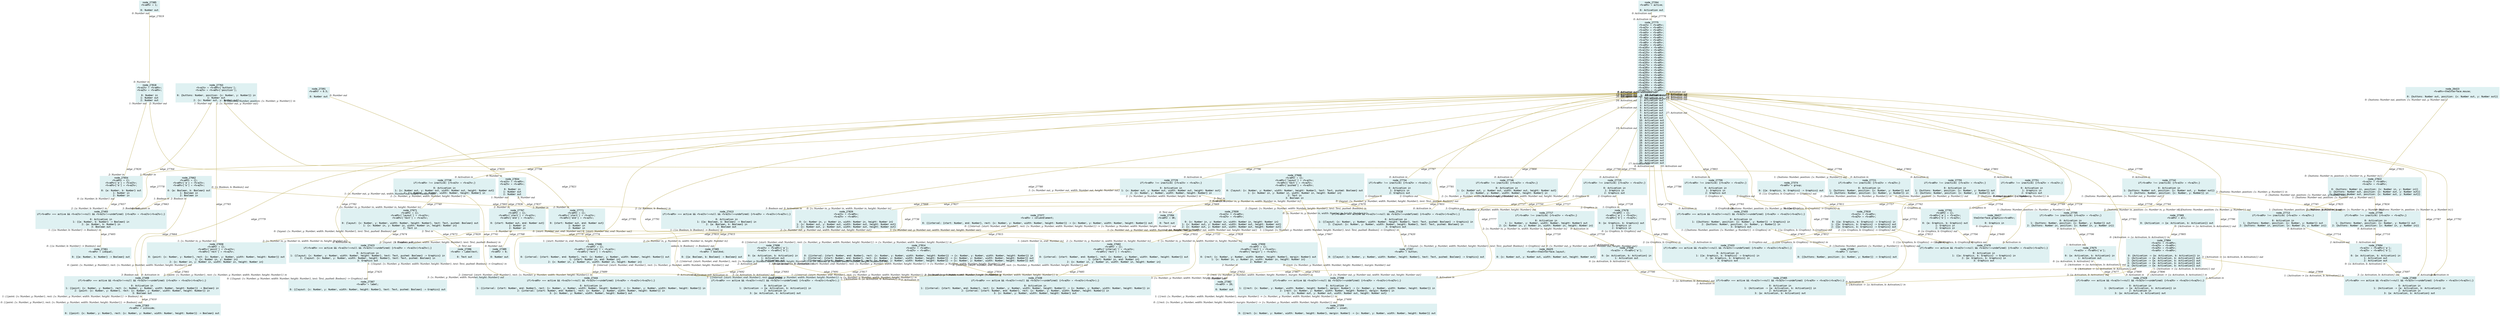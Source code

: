 digraph g{node_26423 [shape="box", style="filled", color="#dff1f2", fontname="Courier", label="node_26423
<%=a0%>=theInterface.mouse;

0: {buttons: Number out, position: {x: Number out, y: Number out}}" ]
node_26425 [shape="box", style="filled", color="#dff1f2", fontname="Courier", label="node_26425
<%=a0%>=theInterface.layout;

0: {x: Number out, y: Number out, width: Number out, height: Number out}" ]
node_26427 [shape="box", style="filled", color="#dff1f2", fontname="Courier", label="node_26427
theInterface.graphics=<%=a0%>;

0: Graphics in" ]
node_27264 [shape="box", style="filled", color="#dff1f2", fontname="Courier", label="node_27264
<%=a0%> = active;

0: Activation out" ]
node_27357 [shape="box", style="filled", color="#dff1f2", fontname="Courier", label="node_27357
<%=a0%> = button;

0: {{layout: {x: Number, y: Number, width: Number, height: Number}, text: Text, pushed: Boolean} -> Graphics} out" ]
node_27359 [shape="box", style="filled", color="#dff1f2", fontname="Courier", label="node_27359
<%=a0%> = inset;

0: {{rect: {x: Number, y: Number, width: Number, height: Number}, margin: Number} -> {x: Number, y: Number, width: Number, height: Number}} out" ]
node_27361 [shape="box", style="filled", color="#dff1f2", fontname="Courier", label="node_27361
<%=a0%> = isEqual;

0: {{a: Number, b: Number} -> Boolean} out" ]
node_27363 [shape="box", style="filled", color="#dff1f2", fontname="Courier", label="node_27363
<%=a0%> = isInside;

0: {{point: {x: Number, y: Number}, rect: {x: Number, y: Number, width: Number, height: Number}} -> Boolean} out" ]
node_27365 [shape="box", style="filled", color="#dff1f2", fontname="Courier", label="node_27365
<%=a0%> = boolAnd;

0: {{a: Boolean, b: Boolean} -> Boolean} out" ]
node_27367 [shape="box", style="filled", color="#dff1f2", fontname="Courier", label="node_27367
<%=a0%> = label;

0: {{layout: {x: Number, y: Number, width: Number, height: Number}, text: Text, pushed: Boolean} -> Graphics} out" ]
node_27369 [shape="box", style="filled", color="#dff1f2", fontname="Courier", label="node_27369
<%=a0%> = all;

0: {Activation -> {a: Activation, b: Activation}} out" ]
node_27374 [shape="box", style="filled", color="#dff1f2", fontname="Courier", label="node_27374
<%=a0%> = group;

0: {{a: Graphics, b: Graphics} -> Graphics} out" ]
node_27377 [shape="box", style="filled", color="#dff1f2", fontname="Courier", label="node_27377
<%=a0%> = columnElement;

0: {{interval: {start: Number, end: Number}, rect: {x: Number, y: Number, width: Number, height: Number}} -> {x: Number, y: Number, width: Number, height: Number}} out" ]
node_27380 [shape="box", style="filled", color="#dff1f2", fontname="Courier", label="node_27380
<%=a0%> = cursor;

0: {{buttons: Number, position: {x: Number, y: Number}} -> Graphics} out" ]
node_27382 [shape="box", style="filled", color="#dff1f2", fontname="Courier", label="node_27382
<%=a0%> = 20;

0: Number out" ]
node_27385 [shape="box", style="filled", color="#dff1f2", fontname="Courier", label="node_27385
<%=a0%> = 1;

0: Number out" ]
node_27389 [shape="box", style="filled", color="#dff1f2", fontname="Courier", label="node_27389
<%=a0%> = 0;

0: Number out" ]
node_27391 [shape="box", style="filled", color="#dff1f2", fontname="Courier", label="node_27391
<%=a0%> = 0.5;

0: Number out" ]
node_27394 [shape="box", style="filled", color="#dff1f2", fontname="Courier", label="node_27394
<%=a0%> = OK;

0: Text out" ]
node_27396 [shape="box", style="filled", color="#dff1f2", fontname="Courier", label="node_27396
<%=a0%> = Labeltext;

0: Text out" ]
node_27398 [shape="box", style="filled", color="#dff1f2", fontname="Courier", label="node_27398
if(<%=a0%> === active && <%=a1%>!==null && <%=a1%>!==undefined) {<%=a3%> = <%=a1%>(<%=a2%>);}

0: Activation in
1: {{rect: {x: Number, y: Number, width: Number, height: Number}, margin: Number} -> {x: Number, y: Number, width: Number, height: Number}} in
2: {rect: {x: Number, y: Number, width: Number, height: Number}, margin: Number} in
3: {x: Number out, y: Number out, width: Number out, height: Number out}" ]
node_27403 [shape="box", style="filled", color="#dff1f2", fontname="Courier", label="node_27403
if(<%=a0%> === active && <%=a1%>!==null && <%=a1%>!==undefined) {<%=a3%> = <%=a1%>(<%=a2%>);}

0: Activation in
1: {{a: Number, b: Number} -> Boolean} in
2: {a: Number, b: Number} in
3: Boolean out" ]
node_27408 [shape="box", style="filled", color="#dff1f2", fontname="Courier", label="node_27408
if(<%=a0%> === active && <%=a1%>!==null && <%=a1%>!==undefined) {<%=a3%> = <%=a1%>(<%=a2%>);}

0: Activation in
1: {{point: {x: Number, y: Number}, rect: {x: Number, y: Number, width: Number, height: Number}} -> Boolean} in
2: {point: {x: Number, y: Number}, rect: {x: Number, y: Number, width: Number, height: Number}} in
3: Boolean out" ]
node_27413 [shape="box", style="filled", color="#dff1f2", fontname="Courier", label="node_27413
if(<%=a0%> === active && <%=a1%>!==null && <%=a1%>!==undefined) {<%=a3%> = <%=a1%>(<%=a2%>);}

0: Activation in
1: {{a: Boolean, b: Boolean} -> Boolean} in
2: {a: Boolean, b: Boolean} in
3: Boolean out" ]
node_27418 [shape="box", style="filled", color="#dff1f2", fontname="Courier", label="node_27418
if(<%=a0%> === active && <%=a1%>!==null && <%=a1%>!==undefined) {<%=a3%> = <%=a1%>(<%=a2%>);}

0: Activation in
1: {{layout: {x: Number, y: Number, width: Number, height: Number}, text: Text, pushed: Boolean} -> Graphics} in
2: {layout: {x: Number, y: Number, width: Number, height: Number}, text: Text, pushed: Boolean} in
3: Graphics out" ]
node_27423 [shape="box", style="filled", color="#dff1f2", fontname="Courier", label="node_27423
if(<%=a0%> === active && <%=a1%>!==null && <%=a1%>!==undefined) {<%=a3%> = <%=a1%>(<%=a2%>);}

0: Activation in
1: {{layout: {x: Number, y: Number, width: Number, height: Number}, text: Text, pushed: Boolean} -> Graphics} in
2: {layout: {x: Number, y: Number, width: Number, height: Number}, text: Text, pushed: Boolean} in
3: Graphics out" ]
node_27428 [shape="box", style="filled", color="#dff1f2", fontname="Courier", label="node_27428
if(<%=a0%> === active && <%=a1%>!==null && <%=a1%>!==undefined) {<%=a3%> = <%=a1%>(<%=a2%>);}

0: Activation in
1: {Activation -> {a: Activation, b: Activation}} in
2: Activation in
3: {a: Activation, b: Activation} out" ]
node_27433 [shape="box", style="filled", color="#dff1f2", fontname="Courier", label="node_27433
if(<%=a0%> === active && <%=a1%>!==null && <%=a1%>!==undefined) {<%=a3%> = <%=a1%>(<%=a2%>);}

0: Activation in
1: {{a: Graphics, b: Graphics} -> Graphics} in
2: {a: Graphics, b: Graphics} in
3: Graphics out" ]
node_27438 [shape="box", style="filled", color="#dff1f2", fontname="Courier", label="node_27438
if(<%=a0%> === active && <%=a1%>!==null && <%=a1%>!==undefined) {<%=a3%> = <%=a1%>(<%=a2%>);}

0: Activation in
1: {{interval: {start: Number, end: Number}, rect: {x: Number, y: Number, width: Number, height: Number}} -> {x: Number, y: Number, width: Number, height: Number}} in
2: {interval: {start: Number, end: Number}, rect: {x: Number, y: Number, width: Number, height: Number}} in
3: {x: Number, y: Number, width: Number, height: Number} out" ]
node_27444 [shape="box", style="filled", color="#dff1f2", fontname="Courier", label="node_27444
if(<%=a0%> === active && <%=a1%>!==null && <%=a1%>!==undefined) {<%=a3%> = <%=a1%>(<%=a2%>);}

0: Activation in
1: {{interval: {start: Number, end: Number}, rect: {x: Number, y: Number, width: Number, height: Number}} -> {x: Number, y: Number, width: Number, height: Number}} in
2: {interval: {start: Number, end: Number}, rect: {x: Number, y: Number, width: Number, height: Number}} in
3: {x: Number, y: Number, width: Number, height: Number} out" ]
node_27450 [shape="box", style="filled", color="#dff1f2", fontname="Courier", label="node_27450
if(<%=a0%> === active && <%=a1%>!==null && <%=a1%>!==undefined) {<%=a3%> = <%=a1%>(<%=a2%>);}

0: Activation in
1: {Activation -> {a: Activation, b: Activation}} in
2: Activation in
3: {a: Activation, b: Activation} out" ]
node_27455 [shape="box", style="filled", color="#dff1f2", fontname="Courier", label="node_27455
if(<%=a0%> === active && <%=a1%>!==null && <%=a1%>!==undefined) {<%=a3%> = <%=a1%>(<%=a2%>);}

0: Activation in
1: {{buttons: Number, position: {x: Number, y: Number}} -> Graphics} in
2: {buttons: Number, position: {x: Number, y: Number}} in
3: Graphics out" ]
node_27460 [shape="box", style="filled", color="#dff1f2", fontname="Courier", label="node_27460
if(<%=a0%> === active && <%=a1%>!==null && <%=a1%>!==undefined) {<%=a3%> = <%=a1%>(<%=a2%>);}

0: Activation in
1: {Activation -> {a: Activation, b: Activation}} in
2: Activation in
3: {a: Activation, b: Activation} out" ]
node_27465 [shape="box", style="filled", color="#dff1f2", fontname="Courier", label="node_27465
if(<%=a0%> === active && <%=a1%>!==null && <%=a1%>!==undefined) {<%=a3%> = <%=a1%>(<%=a2%>);}

0: Activation in
1: {Activation -> {a: Activation, b: Activation}} in
2: Activation in
3: {a: Activation, b: Activation} out" ]
node_27470 [shape="box", style="filled", color="#dff1f2", fontname="Courier", label="node_27470
if(<%=a0%> === active && <%=a1%>!==null && <%=a1%>!==undefined) {<%=a3%> = <%=a1%>(<%=a2%>);}

0: Activation in
1: {{a: Graphics, b: Graphics} -> Graphics} in
2: {a: Graphics, b: Graphics} in
3: Graphics out" ]
node_27650 [shape="box", style="filled", color="#dff1f2", fontname="Courier", label="node_27650
<%=a0%> = {};
<%=a0%>['rect'] = <%=a1%>;
<%=a0%>['margin'] = <%=a2%>;

0: {rect: {x: Number, y: Number, width: Number, height: Number}, margin: Number} out
1: {x: Number in, y: Number in, width: Number in, height: Number in}
2: Number in" ]
node_27654 [shape="box", style="filled", color="#dff1f2", fontname="Courier", label="node_27654
<%=a0%> = {};
<%=a0%>['a'] = <%=a1%>;
<%=a0%>['b'] = <%=a2%>;

0: {a: Number, b: Number} out
1: Number in
2: Number in" ]
node_27658 [shape="box", style="filled", color="#dff1f2", fontname="Courier", label="node_27658
<%=a0%> = {};
<%=a0%>['point'] = <%=a1%>;
<%=a0%>['rect'] = <%=a2%>;

0: {point: {x: Number, y: Number}, rect: {x: Number, y: Number, width: Number, height: Number}} out
1: {x: Number in, y: Number in}
2: {x: Number in, y: Number in, width: Number in, height: Number in}" ]
node_27662 [shape="box", style="filled", color="#dff1f2", fontname="Courier", label="node_27662
<%=a0%> = {};
<%=a0%>['a'] = <%=a1%>;
<%=a0%>['b'] = <%=a2%>;

0: {a: Boolean, b: Boolean} out
1: Boolean in
2: Boolean in" ]
node_27666 [shape="box", style="filled", color="#dff1f2", fontname="Courier", label="node_27666
<%=a0%> = {};
<%=a0%>['layout'] = <%=a1%>;
<%=a0%>['text'] = <%=a2%>;
<%=a0%>['pushed'] = <%=a3%>;

0: {layout: {x: Number, y: Number, width: Number, height: Number}, text: Text, pushed: Boolean} out
1: {x: Number in, y: Number in, width: Number in, height: Number in}
2: Text in
3: Boolean in" ]
node_27671 [shape="box", style="filled", color="#dff1f2", fontname="Courier", label="node_27671
<%=a0%> = {};
<%=a0%>['layout'] = <%=a1%>;
<%=a0%>['text'] = <%=a2%>;

0: {layout: {x: Number, y: Number, width: Number, height: Number}, text: Text, pushed: Boolean} out
1: {x: Number in, y: Number in, width: Number in, height: Number in}
2: Text in" ]
node_27675 [shape="box", style="filled", color="#dff1f2", fontname="Courier", label="node_27675
<%=a1%> = <%=a0%>['a'];

0: {a: Activation, b: Activation} in
1: Activation out" ]
node_27678 [shape="box", style="filled", color="#dff1f2", fontname="Courier", label="node_27678
<%=a0%> = {};
<%=a0%>['a'] = <%=a1%>;
<%=a0%>['b'] = <%=a2%>;

0: {a: Graphics, b: Graphics} out
1: Graphics in
2: Graphics in" ]
node_27682 [shape="box", style="filled", color="#dff1f2", fontname="Courier", label="node_27682
<%=a0%> = {};
<%=a0%>['interval'] = <%=a1%>;
<%=a0%>['rect'] = <%=a2%>;

0: {interval: {start: Number, end: Number}, rect: {x: Number, y: Number, width: Number, height: Number}} out
1: {start: Number in, end: Number in}
2: {x: Number in, y: Number in, width: Number in, height: Number in}" ]
node_27686 [shape="box", style="filled", color="#dff1f2", fontname="Courier", label="node_27686
<%=a0%> = {};
<%=a0%>['interval'] = <%=a1%>;
<%=a0%>['rect'] = <%=a2%>;

0: {interval: {start: Number, end: Number}, rect: {x: Number, y: Number, width: Number, height: Number}} out
1: {start: Number in, end: Number in}
2: {x: Number in, y: Number in, width: Number in, height: Number in}" ]
node_27690 [shape="box", style="filled", color="#dff1f2", fontname="Courier", label="node_27690
<%=a1%> = <%=a0%>['a'];
<%=a2%> = <%=a0%>['b'];

0: {a: Activation, b: Activation} in
1: Activation out
2: Activation out" ]
node_27694 [shape="box", style="filled", color="#dff1f2", fontname="Courier", label="node_27694
<%=a1%> = <%=a0%>['a'];
<%=a2%> = <%=a0%>['b'];

0: {a: Activation, b: Activation} in
1: Activation out
2: Activation out" ]
node_27698 [shape="box", style="filled", color="#dff1f2", fontname="Courier", label="node_27698
<%=a1%> = <%=a0%>['a'];

0: {a: Activation, b: Activation} in
1: Activation out" ]
node_27701 [shape="box", style="filled", color="#dff1f2", fontname="Courier", label="node_27701
<%=a0%> = {};
<%=a0%>['a'] = <%=a1%>;
<%=a0%>['b'] = <%=a2%>;

0: {a: Graphics, b: Graphics} out
1: Graphics in
2: Graphics in" ]
node_27705 [shape="box", style="filled", color="#dff1f2", fontname="Courier", label="node_27705
if(<%=a0%> !== inactive) {<%=a1%> = <%=a2%>;}

0: Activation in
1: {buttons: Number, position: {x: Number, y: Number}} out
2: {buttons: Number in, position: {x: Number in, y: Number in}}" ]
node_27709 [shape="box", style="filled", color="#dff1f2", fontname="Courier", label="node_27709
if(<%=a0%> !== inactive) {<%=a1%> = <%=a2%>;}

0: Activation in
1: {buttons: Number, position: {x: Number, y: Number}} out
2: {buttons: Number in, position: {x: Number in, y: Number in}}" ]
node_27713 [shape="box", style="filled", color="#dff1f2", fontname="Courier", label="node_27713
if(<%=a0%> !== inactive) {<%=a1%> = <%=a2%>;}

0: Activation in
1: {buttons: Number, position: {x: Number, y: Number}} out
2: {buttons: Number in, position: {x: Number in, y: Number in}}" ]
node_27717 [shape="box", style="filled", color="#dff1f2", fontname="Courier", label="node_27717
if(<%=a0%> !== inactive) {<%=a1%> = <%=a2%>;}

0: Activation in
1: {x: Number, y: Number, width: Number, height: Number} out
2: {x: Number in, y: Number in, width: Number in, height: Number in}" ]
node_27721 [shape="box", style="filled", color="#dff1f2", fontname="Courier", label="node_27721
if(<%=a0%> !== inactive) {<%=a1%> = <%=a2%>;}

0: Activation in
1: {buttons: Number, position: {x: Number, y: Number}} out
2: {buttons: Number, position: {x: Number, y: Number}} in" ]
node_27725 [shape="box", style="filled", color="#dff1f2", fontname="Courier", label="node_27725
if(<%=a0%> !== inactive) {<%=a2%> = <%=a1%>;}

0: Activation in
1: Graphics in
2: Graphics out" ]
node_27729 [shape="box", style="filled", color="#dff1f2", fontname="Courier", label="node_27729
if(<%=a0%> !== inactive) {<%=a1%> = <%=a2%>;}

0: Activation in
1: {x: Number out, y: Number out, width: Number out, height: Number out}
2: {x: Number, y: Number, width: Number, height: Number} in" ]
node_27734 [shape="box", style="filled", color="#dff1f2", fontname="Courier", label="node_27734
if(<%=a0%> !== inactive) {<%=a2%> = <%=a1%>;}

0: Activation in
1: Graphics in
2: Graphics out" ]
node_27738 [shape="box", style="filled", color="#dff1f2", fontname="Courier", label="node_27738
if(<%=a0%> !== inactive) {<%=a1%> = <%=a2%>;}

0: Activation in
1: {x: Number out, y: Number out, width: Number out, height: Number out}
2: {x: Number, y: Number, width: Number, height: Number} in" ]
node_27742 [shape="box", style="filled", color="#dff1f2", fontname="Courier", label="node_27742
if(<%=a0%> !== inactive) {<%=a1%> = <%=a2%>;}

0: Activation in
1: {buttons: Number out, position: {x: Number out, y: Number out}}
2: {buttons: Number, position: {x: Number, y: Number}} in" ]
node_27746 [shape="box", style="filled", color="#dff1f2", fontname="Courier", label="node_27746
if(<%=a0%> !== inactive) {<%=a1%> = <%=a2%>;}

0: Activation in
1: {x: Number out, y: Number out, width: Number out, height: Number out}
2: {x: Number, y: Number, width: Number, height: Number} in" ]
node_27751 [shape="box", style="filled", color="#dff1f2", fontname="Courier", label="node_27751
if(<%=a0%> !== inactive) {<%=a2%> = <%=a1%>;}

0: Activation in
1: Graphics in
2: Graphics out" ]
node_27755 [shape="box", style="filled", color="#dff1f2", fontname="Courier", label="node_27755
if(<%=a0%> !== inactive) {<%=a1%> = <%=a2%>;}

0: Activation in
1: {buttons: Number, position: {x: Number, y: Number}} out
2: {buttons: Number, position: {x: Number, y: Number}} in" ]
node_27759 [shape="box", style="filled", color="#dff1f2", fontname="Courier", label="node_27759
if(<%=a0%> !== inactive) {<%=a2%> = <%=a1%>;}

0: Activation in
1: Graphics in
2: Graphics out" ]
node_27763 [shape="box", style="filled", color="#dff1f2", fontname="Courier", label="node_27763
<%=a1%> = <%=a0%>['buttons'];
<%=a2%> = <%=a0%>['position'];

0: {buttons: Number, position: {x: Number, y: Number}} in
1: Number out
2: {x: Number out, y: Number out}" ]
node_27767 [shape="box", style="filled", color="#dff1f2", fontname="Courier", label="node_27767
<%=a0%> = {};
<%=a0%>['start'] = <%=a1%>;
<%=a0%>['end'] = <%=a2%>;

0: {start: Number out, end: Number out}
1: Number in
2: Number in" ]
node_27771 [shape="box", style="filled", color="#dff1f2", fontname="Courier", label="node_27771
<%=a0%> = {};
<%=a0%>['start'] = <%=a1%>;
<%=a0%>['end'] = <%=a2%>;

0: {start: Number out, end: Number out}
1: Number in
2: Number in" ]
node_27775 [shape="box", style="filled", color="#dff1f2", fontname="Courier", label="node_27775
<%=a1%> = <%=a0%>;
<%=a2%> = <%=a0%>;
<%=a3%> = <%=a0%>;
<%=a4%> = <%=a0%>;
<%=a5%> = <%=a0%>;
<%=a6%> = <%=a0%>;
<%=a7%> = <%=a0%>;
<%=a8%> = <%=a0%>;
<%=a9%> = <%=a0%>;
<%=a10%> = <%=a0%>;
<%=a11%> = <%=a0%>;
<%=a12%> = <%=a0%>;
<%=a13%> = <%=a0%>;
<%=a14%> = <%=a0%>;
<%=a15%> = <%=a0%>;
<%=a16%> = <%=a0%>;
<%=a17%> = <%=a0%>;
<%=a18%> = <%=a0%>;
<%=a19%> = <%=a0%>;
<%=a20%> = <%=a0%>;
<%=a21%> = <%=a0%>;
<%=a22%> = <%=a0%>;
<%=a23%> = <%=a0%>;
<%=a24%> = <%=a0%>;
<%=a25%> = <%=a0%>;
<%=a26%> = <%=a0%>;
<%=a27%> = <%=a0%>;

0: Activation in
1: Activation out
2: Activation out
3: Activation out
4: Activation out
5: Activation out
6: Activation out
7: Activation out
8: Activation out
9: Activation out
10: Activation out
11: Activation out
12: Activation out
13: Activation out
14: Activation out
15: Activation out
16: Activation out
17: Activation out
18: Activation out
19: Activation out
20: Activation out
21: Activation out
22: Activation out
23: Activation out
24: Activation out
25: Activation out
26: Activation out
27: Activation out" ]
node_27804 [shape="box", style="filled", color="#dff1f2", fontname="Courier", label="node_27804
<%=a1%> = <%=a0%>;
<%=a2%> = <%=a0%>;
<%=a3%> = <%=a0%>;
<%=a4%> = <%=a0%>;

0: {Activation -> {a: Activation, b: Activation}} in
1: {Activation -> {a: Activation, b: Activation}} out
2: {Activation -> {a: Activation, b: Activation}} out
3: {Activation -> {a: Activation, b: Activation}} out
4: {Activation -> {a: Activation, b: Activation}} out" ]
node_27810 [shape="box", style="filled", color="#dff1f2", fontname="Courier", label="node_27810
<%=a1%> = <%=a0%>;
<%=a2%> = <%=a0%>;

0: {{a: Graphics, b: Graphics} -> Graphics} in
1: {{a: Graphics, b: Graphics} -> Graphics} out
2: {{a: Graphics, b: Graphics} -> Graphics} out" ]
node_27814 [shape="box", style="filled", color="#dff1f2", fontname="Courier", label="node_27814
<%=a1%> = <%=a0%>;
<%=a2%> = <%=a0%>;

0: {{interval: {start: Number, end: Number}, rect: {x: Number, y: Number, width: Number, height: Number}} -> {x: Number, y: Number, width: Number, height: Number}} in
1: {{interval: {start: Number, end: Number}, rect: {x: Number, y: Number, width: Number, height: Number}} -> {x: Number, y: Number, width: Number, height: Number}} out
2: {{interval: {start: Number, end: Number}, rect: {x: Number, y: Number, width: Number, height: Number}} -> {x: Number, y: Number, width: Number, height: Number}} out" ]
node_27818 [shape="box", style="filled", color="#dff1f2", fontname="Courier", label="node_27818
<%=a1%> = <%=a0%>;
<%=a2%> = <%=a0%>;

0: Number in
1: Number out
2: Number out" ]
node_27822 [shape="box", style="filled", color="#dff1f2", fontname="Courier", label="node_27822
<%=a1%> = <%=a0%>;
<%=a2%> = <%=a0%>;

0: {buttons: Number in, position: {x: Number in, y: Number in}}
1: {buttons: Number out, position: {x: Number out, y: Number out}}
2: {buttons: Number out, position: {x: Number out, y: Number out}}" ]
node_27826 [shape="box", style="filled", color="#dff1f2", fontname="Courier", label="node_27826
<%=a1%> = <%=a0%>;
<%=a2%> = <%=a0%>;

0: {x: Number in, y: Number in, width: Number in, height: Number in}
1: {x: Number out, y: Number out, width: Number out, height: Number out}
2: {x: Number out, y: Number out, width: Number out, height: Number out}" ]
node_27830 [shape="box", style="filled", color="#dff1f2", fontname="Courier", label="node_27830
<%=a1%> = <%=a0%>;
<%=a2%> = <%=a0%>;

0: {x: Number in, y: Number in, width: Number in, height: Number in}
1: {x: Number out, y: Number out, width: Number out, height: Number out}
2: {x: Number out, y: Number out, width: Number out, height: Number out}" ]
node_27834 [shape="box", style="filled", color="#dff1f2", fontname="Courier", label="node_27834
<%=a1%> = <%=a0%>;
<%=a2%> = <%=a0%>;

0: Number in
1: Number out
2: Number out" ]
node_27398 -> node_27359 [dir=none, arrowHead=none, fontname="Times-Italic", arrowsize=1, color="#9d8400", label="edge_27400",  headlabel="0: {{rect: {x: Number, y: Number, width: Number, height: Number}, margin: Number} -> {x: Number, y: Number, width: Number, height: Number}} out", taillabel="1: {{rect: {x: Number, y: Number, width: Number, height: Number}, margin: Number} -> {x: Number, y: Number, width: Number, height: Number}} in" ]
node_27403 -> node_27361 [dir=none, arrowHead=none, fontname="Times-Italic", arrowsize=1, color="#9d8400", label="edge_27405",  headlabel="0: {{a: Number, b: Number} -> Boolean} out", taillabel="1: {{a: Number, b: Number} -> Boolean} in" ]
node_27408 -> node_27363 [dir=none, arrowHead=none, fontname="Times-Italic", arrowsize=1, color="#9d8400", label="edge_27410",  headlabel="0: {{point: {x: Number, y: Number}, rect: {x: Number, y: Number, width: Number, height: Number}} -> Boolean} out", taillabel="1: {{point: {x: Number, y: Number}, rect: {x: Number, y: Number, width: Number, height: Number}} -> Boolean} in" ]
node_27413 -> node_27365 [dir=none, arrowHead=none, fontname="Times-Italic", arrowsize=1, color="#9d8400", label="edge_27415",  headlabel="0: {{a: Boolean, b: Boolean} -> Boolean} out", taillabel="1: {{a: Boolean, b: Boolean} -> Boolean} in" ]
node_27418 -> node_27357 [dir=none, arrowHead=none, fontname="Times-Italic", arrowsize=1, color="#9d8400", label="edge_27420",  headlabel="0: {{layout: {x: Number, y: Number, width: Number, height: Number}, text: Text, pushed: Boolean} -> Graphics} out", taillabel="1: {{layout: {x: Number, y: Number, width: Number, height: Number}, text: Text, pushed: Boolean} -> Graphics} in" ]
node_27423 -> node_27367 [dir=none, arrowHead=none, fontname="Times-Italic", arrowsize=1, color="#9d8400", label="edge_27425",  headlabel="0: {{layout: {x: Number, y: Number, width: Number, height: Number}, text: Text, pushed: Boolean} -> Graphics} out", taillabel="1: {{layout: {x: Number, y: Number, width: Number, height: Number}, text: Text, pushed: Boolean} -> Graphics} in" ]
node_27455 -> node_27380 [dir=none, arrowHead=none, fontname="Times-Italic", arrowsize=1, color="#9d8400", label="edge_27457",  headlabel="0: {{buttons: Number, position: {x: Number, y: Number}} -> Graphics} out", taillabel="1: {{buttons: Number, position: {x: Number, y: Number}} -> Graphics} in" ]
node_26427 -> node_27470 [dir=none, arrowHead=none, fontname="Times-Italic", arrowsize=1, color="#9d8400", label="edge_27649",  headlabel="3: Graphics out", taillabel="0: Graphics in" ]
node_27650 -> node_27382 [dir=none, arrowHead=none, fontname="Times-Italic", arrowsize=1, color="#9d8400", label="edge_27652",  headlabel="0: Number out", taillabel="2: Number in" ]
node_27650 -> node_27398 [dir=none, arrowHead=none, fontname="Times-Italic", arrowsize=1, color="#9d8400", label="edge_27653",  headlabel="2: {rect: {x: Number, y: Number, width: Number, height: Number}, margin: Number} in", taillabel="0: {rect: {x: Number, y: Number, width: Number, height: Number}, margin: Number} out" ]
node_27654 -> node_27403 [dir=none, arrowHead=none, fontname="Times-Italic", arrowsize=1, color="#9d8400", label="edge_27657",  headlabel="2: {a: Number, b: Number} in", taillabel="0: {a: Number, b: Number} out" ]
node_27658 -> node_27408 [dir=none, arrowHead=none, fontname="Times-Italic", arrowsize=1, color="#9d8400", label="edge_27661",  headlabel="2: {point: {x: Number, y: Number}, rect: {x: Number, y: Number, width: Number, height: Number}} in", taillabel="0: {point: {x: Number, y: Number}, rect: {x: Number, y: Number, width: Number, height: Number}} out" ]
node_27662 -> node_27403 [dir=none, arrowHead=none, fontname="Times-Italic", arrowsize=1, color="#9d8400", label="edge_27663",  headlabel="3: Boolean out", taillabel="1: Boolean in" ]
node_27662 -> node_27408 [dir=none, arrowHead=none, fontname="Times-Italic", arrowsize=1, color="#9d8400", label="edge_27664",  headlabel="3: Boolean out", taillabel="2: Boolean in" ]
node_27662 -> node_27413 [dir=none, arrowHead=none, fontname="Times-Italic", arrowsize=1, color="#9d8400", label="edge_27665",  headlabel="2: {a: Boolean, b: Boolean} in", taillabel="0: {a: Boolean, b: Boolean} out" ]
node_27666 -> node_27398 [dir=none, arrowHead=none, fontname="Times-Italic", arrowsize=1, color="#9d8400", label="edge_27667",  headlabel="3: {x: Number out, y: Number out, width: Number out, height: Number out}", taillabel="1: {x: Number in, y: Number in, width: Number in, height: Number in}" ]
node_27666 -> node_27413 [dir=none, arrowHead=none, fontname="Times-Italic", arrowsize=1, color="#9d8400", label="edge_27668",  headlabel="3: Boolean out", taillabel="3: Boolean in" ]
node_27666 -> node_27394 [dir=none, arrowHead=none, fontname="Times-Italic", arrowsize=1, color="#9d8400", label="edge_27669",  headlabel="0: Text out", taillabel="2: Text in" ]
node_27666 -> node_27418 [dir=none, arrowHead=none, fontname="Times-Italic", arrowsize=1, color="#9d8400", label="edge_27670",  headlabel="2: {layout: {x: Number, y: Number, width: Number, height: Number}, text: Text, pushed: Boolean} in", taillabel="0: {layout: {x: Number, y: Number, width: Number, height: Number}, text: Text, pushed: Boolean} out" ]
node_27671 -> node_27396 [dir=none, arrowHead=none, fontname="Times-Italic", arrowsize=1, color="#9d8400", label="edge_27673",  headlabel="0: Text out", taillabel="2: Text in" ]
node_27671 -> node_27423 [dir=none, arrowHead=none, fontname="Times-Italic", arrowsize=1, color="#9d8400", label="edge_27674",  headlabel="2: {layout: {x: Number, y: Number, width: Number, height: Number}, text: Text, pushed: Boolean} in", taillabel="0: {layout: {x: Number, y: Number, width: Number, height: Number}, text: Text, pushed: Boolean} out" ]
node_27675 -> node_27428 [dir=none, arrowHead=none, fontname="Times-Italic", arrowsize=1, color="#9d8400", label="edge_27677",  headlabel="3: {a: Activation, b: Activation} out", taillabel="0: {a: Activation, b: Activation} in" ]
node_27678 -> node_27433 [dir=none, arrowHead=none, fontname="Times-Italic", arrowsize=1, color="#9d8400", label="edge_27681",  headlabel="2: {a: Graphics, b: Graphics} in", taillabel="0: {a: Graphics, b: Graphics} out" ]
node_27682 -> node_27438 [dir=none, arrowHead=none, fontname="Times-Italic", arrowsize=1, color="#9d8400", label="edge_27685",  headlabel="2: {interval: {start: Number, end: Number}, rect: {x: Number, y: Number, width: Number, height: Number}} in", taillabel="0: {interval: {start: Number, end: Number}, rect: {x: Number, y: Number, width: Number, height: Number}} out" ]
node_27686 -> node_27444 [dir=none, arrowHead=none, fontname="Times-Italic", arrowsize=1, color="#9d8400", label="edge_27689",  headlabel="2: {interval: {start: Number, end: Number}, rect: {x: Number, y: Number, width: Number, height: Number}} in", taillabel="0: {interval: {start: Number, end: Number}, rect: {x: Number, y: Number, width: Number, height: Number}} out" ]
node_27690 -> node_27438 [dir=none, arrowHead=none, fontname="Times-Italic", arrowsize=1, color="#9d8400", label="edge_27691",  headlabel="0: Activation in", taillabel="1: Activation out" ]
node_27690 -> node_27444 [dir=none, arrowHead=none, fontname="Times-Italic", arrowsize=1, color="#9d8400", label="edge_27692",  headlabel="0: Activation in", taillabel="2: Activation out" ]
node_27690 -> node_27450 [dir=none, arrowHead=none, fontname="Times-Italic", arrowsize=1, color="#9d8400", label="edge_27693",  headlabel="3: {a: Activation, b: Activation} out", taillabel="0: {a: Activation, b: Activation} in" ]
node_27694 -> node_27460 [dir=none, arrowHead=none, fontname="Times-Italic", arrowsize=1, color="#9d8400", label="edge_27697",  headlabel="3: {a: Activation, b: Activation} out", taillabel="0: {a: Activation, b: Activation} in" ]
node_27698 -> node_27465 [dir=none, arrowHead=none, fontname="Times-Italic", arrowsize=1, color="#9d8400", label="edge_27700",  headlabel="3: {a: Activation, b: Activation} out", taillabel="0: {a: Activation, b: Activation} in" ]
node_27701 -> node_27470 [dir=none, arrowHead=none, fontname="Times-Italic", arrowsize=1, color="#9d8400", label="edge_27704",  headlabel="2: {a: Graphics, b: Graphics} in", taillabel="0: {a: Graphics, b: Graphics} out" ]
node_27705 -> node_27675 [dir=none, arrowHead=none, fontname="Times-Italic", arrowsize=1, color="#9d8400", label="edge_27706",  headlabel="1: Activation out", taillabel="0: Activation in" ]
node_27709 -> node_27694 [dir=none, arrowHead=none, fontname="Times-Italic", arrowsize=1, color="#9d8400", label="edge_27710",  headlabel="1: Activation out", taillabel="0: Activation in" ]
node_27713 -> node_27694 [dir=none, arrowHead=none, fontname="Times-Italic", arrowsize=1, color="#9d8400", label="edge_27714",  headlabel="2: Activation out", taillabel="0: Activation in" ]
node_27717 -> node_27698 [dir=none, arrowHead=none, fontname="Times-Italic", arrowsize=1, color="#9d8400", label="edge_27718",  headlabel="1: Activation out", taillabel="0: Activation in" ]
node_27717 -> node_26425 [dir=none, arrowHead=none, fontname="Times-Italic", arrowsize=1, color="#9d8400", label="edge_27720",  headlabel="0: {x: Number out, y: Number out, width: Number out, height: Number out}", taillabel="2: {x: Number in, y: Number in, width: Number in, height: Number in}" ]
node_27721 -> node_27705 [dir=none, arrowHead=none, fontname="Times-Italic", arrowsize=1, color="#9d8400", label="edge_27724",  headlabel="1: {buttons: Number, position: {x: Number, y: Number}} out", taillabel="2: {buttons: Number, position: {x: Number, y: Number}} in" ]
node_27725 -> node_27418 [dir=none, arrowHead=none, fontname="Times-Italic", arrowsize=1, color="#9d8400", label="edge_27727",  headlabel="3: Graphics out", taillabel="1: Graphics in" ]
node_27725 -> node_27678 [dir=none, arrowHead=none, fontname="Times-Italic", arrowsize=1, color="#9d8400", label="edge_27728",  headlabel="1: Graphics in", taillabel="2: Graphics out" ]
node_27729 -> node_27438 [dir=none, arrowHead=none, fontname="Times-Italic", arrowsize=1, color="#9d8400", label="edge_27733",  headlabel="3: {x: Number, y: Number, width: Number, height: Number} out", taillabel="2: {x: Number, y: Number, width: Number, height: Number} in" ]
node_27734 -> node_27423 [dir=none, arrowHead=none, fontname="Times-Italic", arrowsize=1, color="#9d8400", label="edge_27736",  headlabel="3: Graphics out", taillabel="1: Graphics in" ]
node_27734 -> node_27678 [dir=none, arrowHead=none, fontname="Times-Italic", arrowsize=1, color="#9d8400", label="edge_27737",  headlabel="2: Graphics in", taillabel="2: Graphics out" ]
node_27738 -> node_27671 [dir=none, arrowHead=none, fontname="Times-Italic", arrowsize=1, color="#9d8400", label="edge_27740",  headlabel="1: {x: Number in, y: Number in, width: Number in, height: Number in}", taillabel="1: {x: Number out, y: Number out, width: Number out, height: Number out}" ]
node_27738 -> node_27444 [dir=none, arrowHead=none, fontname="Times-Italic", arrowsize=1, color="#9d8400", label="edge_27741",  headlabel="3: {x: Number, y: Number, width: Number, height: Number} out", taillabel="2: {x: Number, y: Number, width: Number, height: Number} in" ]
node_27742 -> node_27705 [dir=none, arrowHead=none, fontname="Times-Italic", arrowsize=1, color="#9d8400", label="edge_27744",  headlabel="2: {buttons: Number in, position: {x: Number in, y: Number in}}", taillabel="1: {buttons: Number out, position: {x: Number out, y: Number out}}" ]
node_27742 -> node_27709 [dir=none, arrowHead=none, fontname="Times-Italic", arrowsize=1, color="#9d8400", label="edge_27745",  headlabel="1: {buttons: Number, position: {x: Number, y: Number}} out", taillabel="2: {buttons: Number, position: {x: Number, y: Number}} in" ]
node_27746 -> node_27717 [dir=none, arrowHead=none, fontname="Times-Italic", arrowsize=1, color="#9d8400", label="edge_27750",  headlabel="1: {x: Number, y: Number, width: Number, height: Number} out", taillabel="2: {x: Number, y: Number, width: Number, height: Number} in" ]
node_27751 -> node_27433 [dir=none, arrowHead=none, fontname="Times-Italic", arrowsize=1, color="#9d8400", label="edge_27753",  headlabel="3: Graphics out", taillabel="1: Graphics in" ]
node_27751 -> node_27701 [dir=none, arrowHead=none, fontname="Times-Italic", arrowsize=1, color="#9d8400", label="edge_27754",  headlabel="1: Graphics in", taillabel="2: Graphics out" ]
node_27755 -> node_27455 [dir=none, arrowHead=none, fontname="Times-Italic", arrowsize=1, color="#9d8400", label="edge_27757",  headlabel="2: {buttons: Number, position: {x: Number, y: Number}} in", taillabel="1: {buttons: Number, position: {x: Number, y: Number}} out" ]
node_27755 -> node_27713 [dir=none, arrowHead=none, fontname="Times-Italic", arrowsize=1, color="#9d8400", label="edge_27758",  headlabel="1: {buttons: Number, position: {x: Number, y: Number}} out", taillabel="2: {buttons: Number, position: {x: Number, y: Number}} in" ]
node_27759 -> node_27455 [dir=none, arrowHead=none, fontname="Times-Italic", arrowsize=1, color="#9d8400", label="edge_27761",  headlabel="3: Graphics out", taillabel="1: Graphics in" ]
node_27759 -> node_27701 [dir=none, arrowHead=none, fontname="Times-Italic", arrowsize=1, color="#9d8400", label="edge_27762",  headlabel="2: Graphics in", taillabel="2: Graphics out" ]
node_27763 -> node_27654 [dir=none, arrowHead=none, fontname="Times-Italic", arrowsize=1, color="#9d8400", label="edge_27764",  headlabel="1: Number in", taillabel="1: Number out" ]
node_27763 -> node_27658 [dir=none, arrowHead=none, fontname="Times-Italic", arrowsize=1, color="#9d8400", label="edge_27765",  headlabel="1: {x: Number in, y: Number in}", taillabel="2: {x: Number out, y: Number out}" ]
node_27763 -> node_27721 [dir=none, arrowHead=none, fontname="Times-Italic", arrowsize=1, color="#9d8400", label="edge_27766",  headlabel="1: {buttons: Number, position: {x: Number, y: Number}} out", taillabel="0: {buttons: Number, position: {x: Number, y: Number}} in" ]
node_27767 -> node_27389 [dir=none, arrowHead=none, fontname="Times-Italic", arrowsize=1, color="#9d8400", label="edge_27768",  headlabel="0: Number out", taillabel="1: Number in" ]
node_27767 -> node_27682 [dir=none, arrowHead=none, fontname="Times-Italic", arrowsize=1, color="#9d8400", label="edge_27770",  headlabel="1: {start: Number in, end: Number in}", taillabel="0: {start: Number out, end: Number out}" ]
node_27771 -> node_27686 [dir=none, arrowHead=none, fontname="Times-Italic", arrowsize=1, color="#9d8400", label="edge_27774",  headlabel="1: {start: Number in, end: Number in}", taillabel="0: {start: Number out, end: Number out}" ]
node_27264 -> node_27775 [dir=none, arrowHead=none, fontname="Times-Italic", arrowsize=1, color="#9d8400", label="edge_27776",  headlabel="0: Activation in", taillabel="0: Activation out" ]
node_27775 -> node_27398 [dir=none, arrowHead=none, fontname="Times-Italic", arrowsize=1, color="#9d8400", label="edge_27777",  headlabel="0: Activation in", taillabel="1: Activation out" ]
node_27775 -> node_27403 [dir=none, arrowHead=none, fontname="Times-Italic", arrowsize=1, color="#9d8400", label="edge_27778",  headlabel="0: Activation in", taillabel="2: Activation out" ]
node_27775 -> node_27408 [dir=none, arrowHead=none, fontname="Times-Italic", arrowsize=1, color="#9d8400", label="edge_27779",  headlabel="0: Activation in", taillabel="3: Activation out" ]
node_27775 -> node_27413 [dir=none, arrowHead=none, fontname="Times-Italic", arrowsize=1, color="#9d8400", label="edge_27780",  headlabel="0: Activation in", taillabel="4: Activation out" ]
node_27775 -> node_27418 [dir=none, arrowHead=none, fontname="Times-Italic", arrowsize=1, color="#9d8400", label="edge_27781",  headlabel="0: Activation in", taillabel="5: Activation out" ]
node_27775 -> node_27423 [dir=none, arrowHead=none, fontname="Times-Italic", arrowsize=1, color="#9d8400", label="edge_27782",  headlabel="0: Activation in", taillabel="6: Activation out" ]
node_27775 -> node_27428 [dir=none, arrowHead=none, fontname="Times-Italic", arrowsize=1, color="#9d8400", label="edge_27783",  headlabel="0: Activation in", taillabel="7: Activation out" ]
node_27775 -> node_27433 [dir=none, arrowHead=none, fontname="Times-Italic", arrowsize=1, color="#9d8400", label="edge_27784",  headlabel="0: Activation in", taillabel="8: Activation out" ]
node_27775 -> node_27450 [dir=none, arrowHead=none, fontname="Times-Italic", arrowsize=1, color="#9d8400", label="edge_27785",  headlabel="0: Activation in", taillabel="9: Activation out" ]
node_27775 -> node_27455 [dir=none, arrowHead=none, fontname="Times-Italic", arrowsize=1, color="#9d8400", label="edge_27786",  headlabel="0: Activation in", taillabel="10: Activation out" ]
node_27775 -> node_27460 [dir=none, arrowHead=none, fontname="Times-Italic", arrowsize=1, color="#9d8400", label="edge_27787",  headlabel="0: Activation in", taillabel="11: Activation out" ]
node_27775 -> node_27465 [dir=none, arrowHead=none, fontname="Times-Italic", arrowsize=1, color="#9d8400", label="edge_27788",  headlabel="0: Activation in", taillabel="12: Activation out" ]
node_27775 -> node_27470 [dir=none, arrowHead=none, fontname="Times-Italic", arrowsize=1, color="#9d8400", label="edge_27789",  headlabel="0: Activation in", taillabel="13: Activation out" ]
node_27775 -> node_27428 [dir=none, arrowHead=none, fontname="Times-Italic", arrowsize=1, color="#9d8400", label="edge_27790",  headlabel="2: Activation in", taillabel="14: Activation out" ]
node_27775 -> node_27450 [dir=none, arrowHead=none, fontname="Times-Italic", arrowsize=1, color="#9d8400", label="edge_27791",  headlabel="2: Activation in", taillabel="15: Activation out" ]
node_27775 -> node_27460 [dir=none, arrowHead=none, fontname="Times-Italic", arrowsize=1, color="#9d8400", label="edge_27792",  headlabel="2: Activation in", taillabel="16: Activation out" ]
node_27775 -> node_27465 [dir=none, arrowHead=none, fontname="Times-Italic", arrowsize=1, color="#9d8400", label="edge_27793",  headlabel="2: Activation in", taillabel="17: Activation out" ]
node_27775 -> node_27721 [dir=none, arrowHead=none, fontname="Times-Italic", arrowsize=1, color="#9d8400", label="edge_27794",  headlabel="0: Activation in", taillabel="18: Activation out" ]
node_27775 -> node_27725 [dir=none, arrowHead=none, fontname="Times-Italic", arrowsize=1, color="#9d8400", label="edge_27795",  headlabel="0: Activation in", taillabel="19: Activation out" ]
node_27775 -> node_27729 [dir=none, arrowHead=none, fontname="Times-Italic", arrowsize=1, color="#9d8400", label="edge_27796",  headlabel="0: Activation in", taillabel="20: Activation out" ]
node_27775 -> node_27734 [dir=none, arrowHead=none, fontname="Times-Italic", arrowsize=1, color="#9d8400", label="edge_27797",  headlabel="0: Activation in", taillabel="21: Activation out" ]
node_27775 -> node_27738 [dir=none, arrowHead=none, fontname="Times-Italic", arrowsize=1, color="#9d8400", label="edge_27798",  headlabel="0: Activation in", taillabel="22: Activation out" ]
node_27775 -> node_27742 [dir=none, arrowHead=none, fontname="Times-Italic", arrowsize=1, color="#9d8400", label="edge_27799",  headlabel="0: Activation in", taillabel="23: Activation out" ]
node_27775 -> node_27746 [dir=none, arrowHead=none, fontname="Times-Italic", arrowsize=1, color="#9d8400", label="edge_27800",  headlabel="0: Activation in", taillabel="24: Activation out" ]
node_27775 -> node_27751 [dir=none, arrowHead=none, fontname="Times-Italic", arrowsize=1, color="#9d8400", label="edge_27801",  headlabel="0: Activation in", taillabel="25: Activation out" ]
node_27775 -> node_27755 [dir=none, arrowHead=none, fontname="Times-Italic", arrowsize=1, color="#9d8400", label="edge_27802",  headlabel="0: Activation in", taillabel="26: Activation out" ]
node_27775 -> node_27759 [dir=none, arrowHead=none, fontname="Times-Italic", arrowsize=1, color="#9d8400", label="edge_27803",  headlabel="0: Activation in", taillabel="27: Activation out" ]
node_27369 -> node_27804 [dir=none, arrowHead=none, fontname="Times-Italic", arrowsize=1, color="#9d8400", label="edge_27805",  headlabel="0: {Activation -> {a: Activation, b: Activation}} in", taillabel="0: {Activation -> {a: Activation, b: Activation}} out" ]
node_27804 -> node_27428 [dir=none, arrowHead=none, fontname="Times-Italic", arrowsize=1, color="#9d8400", label="edge_27806",  headlabel="1: {Activation -> {a: Activation, b: Activation}} in", taillabel="1: {Activation -> {a: Activation, b: Activation}} out" ]
node_27804 -> node_27450 [dir=none, arrowHead=none, fontname="Times-Italic", arrowsize=1, color="#9d8400", label="edge_27807",  headlabel="1: {Activation -> {a: Activation, b: Activation}} in", taillabel="2: {Activation -> {a: Activation, b: Activation}} out" ]
node_27804 -> node_27460 [dir=none, arrowHead=none, fontname="Times-Italic", arrowsize=1, color="#9d8400", label="edge_27808",  headlabel="1: {Activation -> {a: Activation, b: Activation}} in", taillabel="3: {Activation -> {a: Activation, b: Activation}} out" ]
node_27804 -> node_27465 [dir=none, arrowHead=none, fontname="Times-Italic", arrowsize=1, color="#9d8400", label="edge_27809",  headlabel="1: {Activation -> {a: Activation, b: Activation}} in", taillabel="4: {Activation -> {a: Activation, b: Activation}} out" ]
node_27374 -> node_27810 [dir=none, arrowHead=none, fontname="Times-Italic", arrowsize=1, color="#9d8400", label="edge_27811",  headlabel="0: {{a: Graphics, b: Graphics} -> Graphics} in", taillabel="0: {{a: Graphics, b: Graphics} -> Graphics} out" ]
node_27810 -> node_27433 [dir=none, arrowHead=none, fontname="Times-Italic", arrowsize=1, color="#9d8400", label="edge_27812",  headlabel="1: {{a: Graphics, b: Graphics} -> Graphics} in", taillabel="1: {{a: Graphics, b: Graphics} -> Graphics} out" ]
node_27810 -> node_27470 [dir=none, arrowHead=none, fontname="Times-Italic", arrowsize=1, color="#9d8400", label="edge_27813",  headlabel="1: {{a: Graphics, b: Graphics} -> Graphics} in", taillabel="2: {{a: Graphics, b: Graphics} -> Graphics} out" ]
node_27377 -> node_27814 [dir=none, arrowHead=none, fontname="Times-Italic", arrowsize=1, color="#9d8400", label="edge_27815",  headlabel="0: {{interval: {start: Number, end: Number}, rect: {x: Number, y: Number, width: Number, height: Number}} -> {x: Number, y: Number, width: Number, height: Number}} in", taillabel="0: {{interval: {start: Number, end: Number}, rect: {x: Number, y: Number, width: Number, height: Number}} -> {x: Number, y: Number, width: Number, height: Number}} out" ]
node_27814 -> node_27438 [dir=none, arrowHead=none, fontname="Times-Italic", arrowsize=1, color="#9d8400", label="edge_27816",  headlabel="1: {{interval: {start: Number, end: Number}, rect: {x: Number, y: Number, width: Number, height: Number}} -> {x: Number, y: Number, width: Number, height: Number}} in", taillabel="1: {{interval: {start: Number, end: Number}, rect: {x: Number, y: Number, width: Number, height: Number}} -> {x: Number, y: Number, width: Number, height: Number}} out" ]
node_27814 -> node_27444 [dir=none, arrowHead=none, fontname="Times-Italic", arrowsize=1, color="#9d8400", label="edge_27817",  headlabel="1: {{interval: {start: Number, end: Number}, rect: {x: Number, y: Number, width: Number, height: Number}} -> {x: Number, y: Number, width: Number, height: Number}} in", taillabel="2: {{interval: {start: Number, end: Number}, rect: {x: Number, y: Number, width: Number, height: Number}} -> {x: Number, y: Number, width: Number, height: Number}} out" ]
node_27385 -> node_27818 [dir=none, arrowHead=none, fontname="Times-Italic", arrowsize=1, color="#9d8400", label="edge_27819",  headlabel="0: Number in", taillabel="0: Number out" ]
node_27818 -> node_27654 [dir=none, arrowHead=none, fontname="Times-Italic", arrowsize=1, color="#9d8400", label="edge_27820",  headlabel="2: Number in", taillabel="1: Number out" ]
node_27818 -> node_27771 [dir=none, arrowHead=none, fontname="Times-Italic", arrowsize=1, color="#9d8400", label="edge_27821",  headlabel="2: Number in", taillabel="2: Number out" ]
node_26423 -> node_27822 [dir=none, arrowHead=none, fontname="Times-Italic", arrowsize=1, color="#9d8400", label="edge_27823",  headlabel="0: {buttons: Number in, position: {x: Number in, y: Number in}}", taillabel="0: {buttons: Number out, position: {x: Number out, y: Number out}}" ]
node_27822 -> node_27709 [dir=none, arrowHead=none, fontname="Times-Italic", arrowsize=1, color="#9d8400", label="edge_27824",  headlabel="2: {buttons: Number in, position: {x: Number in, y: Number in}}", taillabel="1: {buttons: Number out, position: {x: Number out, y: Number out}}" ]
node_27822 -> node_27713 [dir=none, arrowHead=none, fontname="Times-Italic", arrowsize=1, color="#9d8400", label="edge_27825",  headlabel="2: {buttons: Number in, position: {x: Number in, y: Number in}}", taillabel="2: {buttons: Number out, position: {x: Number out, y: Number out}}" ]
node_27729 -> node_27826 [dir=none, arrowHead=none, fontname="Times-Italic", arrowsize=1, color="#9d8400", label="edge_27827",  headlabel="0: {x: Number in, y: Number in, width: Number in, height: Number in}", taillabel="1: {x: Number out, y: Number out, width: Number out, height: Number out}" ]
node_27826 -> node_27650 [dir=none, arrowHead=none, fontname="Times-Italic", arrowsize=1, color="#9d8400", label="edge_27828",  headlabel="1: {x: Number in, y: Number in, width: Number in, height: Number in}", taillabel="1: {x: Number out, y: Number out, width: Number out, height: Number out}" ]
node_27826 -> node_27658 [dir=none, arrowHead=none, fontname="Times-Italic", arrowsize=1, color="#9d8400", label="edge_27829",  headlabel="2: {x: Number in, y: Number in, width: Number in, height: Number in}", taillabel="2: {x: Number out, y: Number out, width: Number out, height: Number out}" ]
node_27746 -> node_27830 [dir=none, arrowHead=none, fontname="Times-Italic", arrowsize=1, color="#9d8400", label="edge_27831",  headlabel="0: {x: Number in, y: Number in, width: Number in, height: Number in}", taillabel="1: {x: Number out, y: Number out, width: Number out, height: Number out}" ]
node_27830 -> node_27682 [dir=none, arrowHead=none, fontname="Times-Italic", arrowsize=1, color="#9d8400", label="edge_27832",  headlabel="2: {x: Number in, y: Number in, width: Number in, height: Number in}", taillabel="1: {x: Number out, y: Number out, width: Number out, height: Number out}" ]
node_27830 -> node_27686 [dir=none, arrowHead=none, fontname="Times-Italic", arrowsize=1, color="#9d8400", label="edge_27833",  headlabel="2: {x: Number in, y: Number in, width: Number in, height: Number in}", taillabel="2: {x: Number out, y: Number out, width: Number out, height: Number out}" ]
node_27391 -> node_27834 [dir=none, arrowHead=none, fontname="Times-Italic", arrowsize=1, color="#9d8400", label="edge_27835",  headlabel="0: Number in", taillabel="0: Number out" ]
node_27834 -> node_27767 [dir=none, arrowHead=none, fontname="Times-Italic", arrowsize=1, color="#9d8400", label="edge_27836",  headlabel="2: Number in", taillabel="1: Number out" ]
node_27834 -> node_27771 [dir=none, arrowHead=none, fontname="Times-Italic", arrowsize=1, color="#9d8400", label="edge_27837",  headlabel="1: Number in", taillabel="2: Number out" ]
}